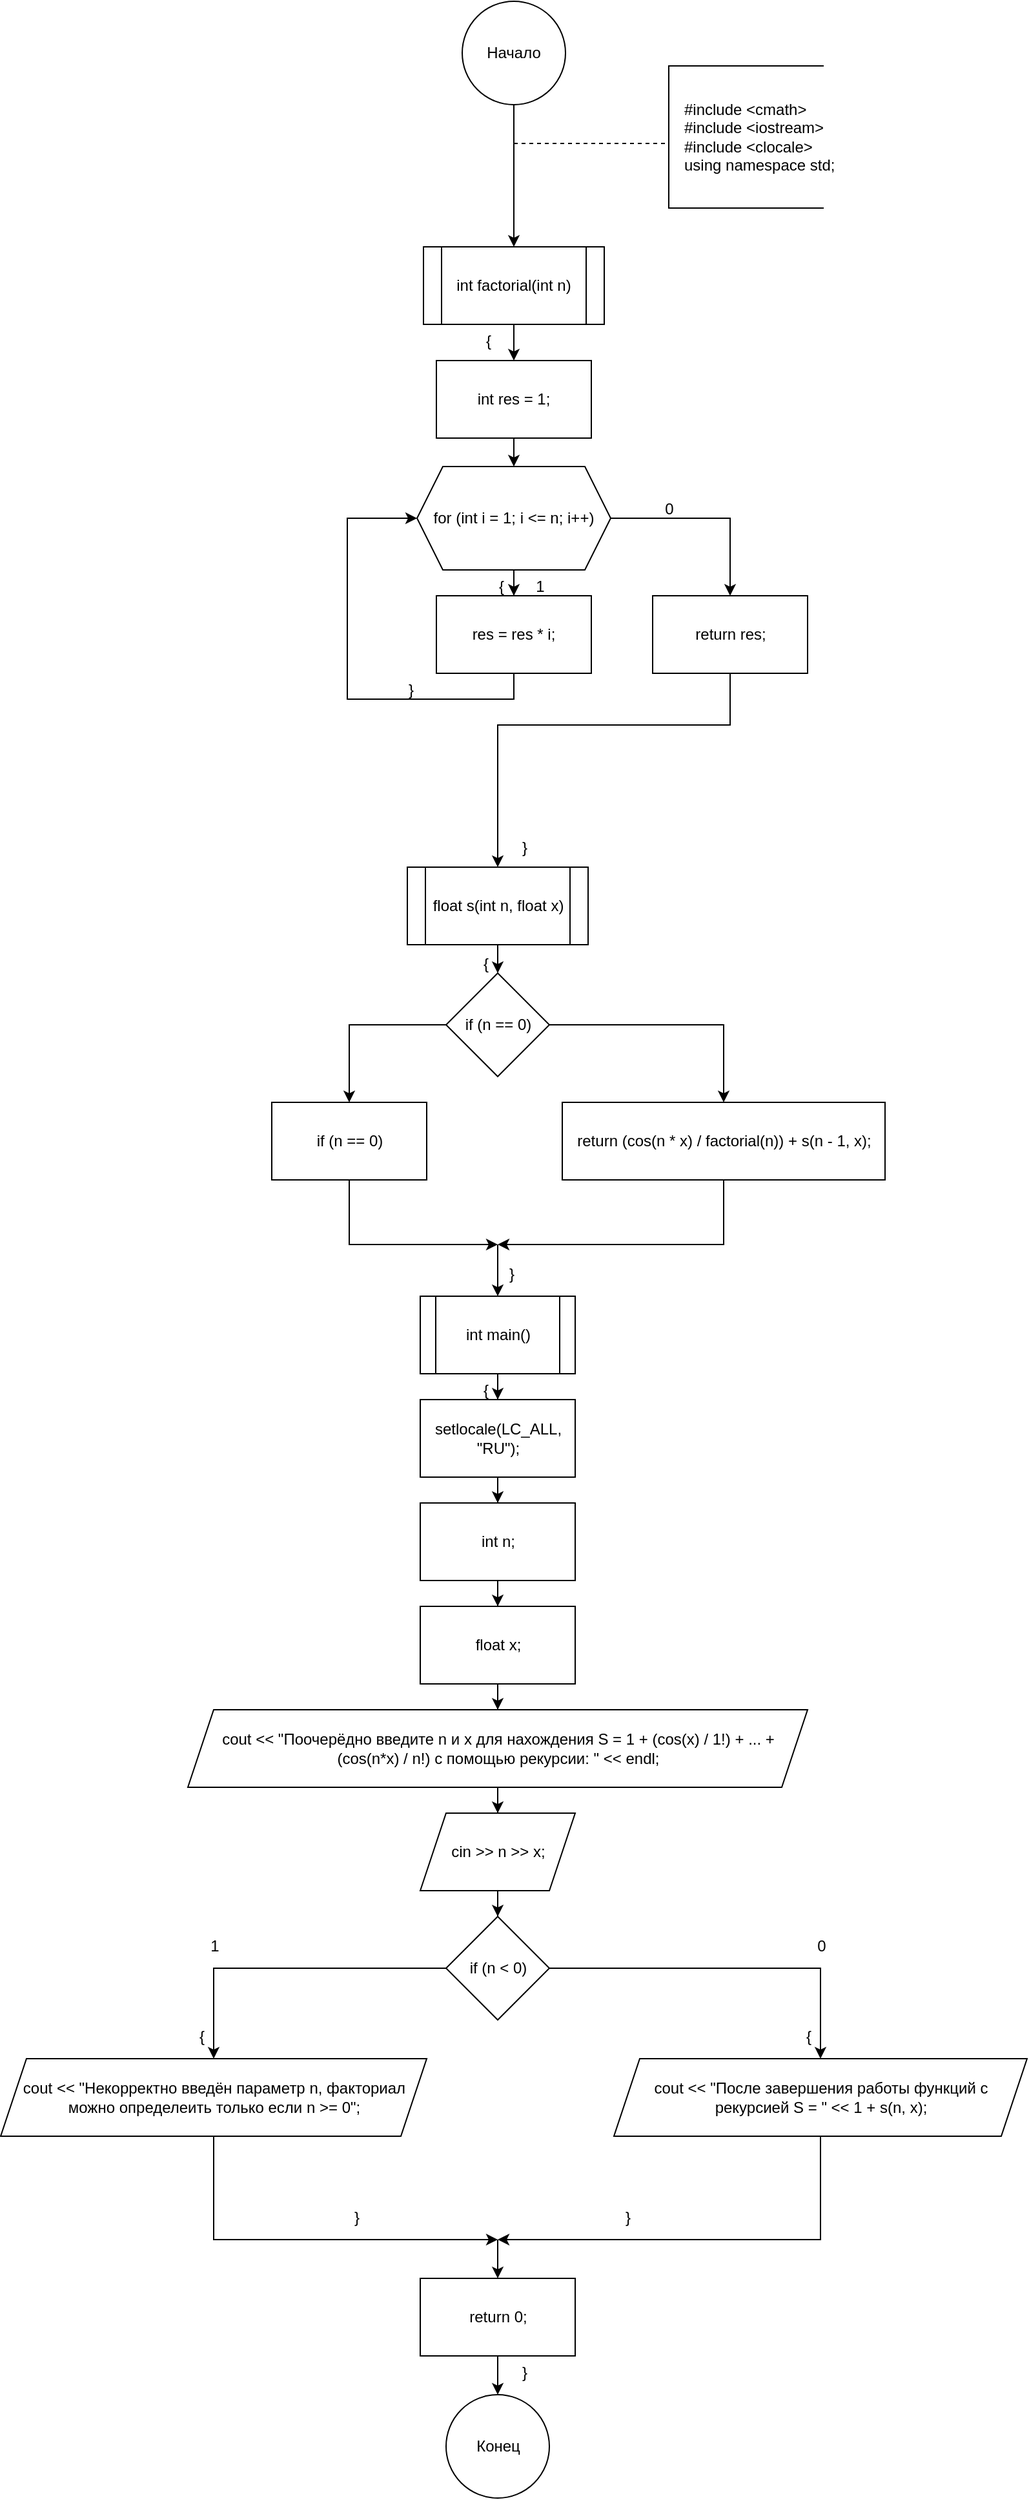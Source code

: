 <mxfile version="25.0.3">
  <diagram name="Страница — 1" id="lp9VnfLBmj4HYotBcLrf">
    <mxGraphModel dx="1284" dy="701" grid="1" gridSize="10" guides="1" tooltips="1" connect="1" arrows="1" fold="1" page="1" pageScale="1" pageWidth="827" pageHeight="1169" math="0" shadow="0">
      <root>
        <mxCell id="0" />
        <mxCell id="1" parent="0" />
        <mxCell id="vvqf3th2D5cChJPoauMC-3" style="edgeStyle=orthogonalEdgeStyle;rounded=0;orthogonalLoop=1;jettySize=auto;html=1;" parent="1" source="vvqf3th2D5cChJPoauMC-1" target="vvqf3th2D5cChJPoauMC-7" edge="1">
          <mxGeometry relative="1" as="geometry">
            <mxPoint x="410" y="220" as="targetPoint" />
          </mxGeometry>
        </mxCell>
        <mxCell id="vvqf3th2D5cChJPoauMC-1" value="Начало" style="ellipse;whiteSpace=wrap;html=1;aspect=fixed;" parent="1" vertex="1">
          <mxGeometry x="370" y="40" width="80" height="80" as="geometry" />
        </mxCell>
        <mxCell id="vvqf3th2D5cChJPoauMC-4" value="" style="endArrow=none;dashed=1;html=1;rounded=0;" parent="1" edge="1">
          <mxGeometry width="50" height="50" relative="1" as="geometry">
            <mxPoint x="410" y="150" as="sourcePoint" />
            <mxPoint x="530" y="150" as="targetPoint" />
          </mxGeometry>
        </mxCell>
        <mxCell id="vvqf3th2D5cChJPoauMC-5" value="" style="endArrow=none;html=1;rounded=0;" parent="1" edge="1">
          <mxGeometry width="50" height="50" relative="1" as="geometry">
            <mxPoint x="650" y="200" as="sourcePoint" />
            <mxPoint x="650" y="90" as="targetPoint" />
            <Array as="points">
              <mxPoint x="530" y="200" />
              <mxPoint x="530" y="90" />
            </Array>
          </mxGeometry>
        </mxCell>
        <mxCell id="vvqf3th2D5cChJPoauMC-6" value="#include &lt;cmath&gt;&#xa;#include &lt;iostream&gt;&#xa;#include &lt;clocale&gt;&#xa;using namespace std;" style="text;whiteSpace=wrap;" parent="1" vertex="1">
          <mxGeometry x="540" y="110" width="140" height="70" as="geometry" />
        </mxCell>
        <mxCell id="vvqf3th2D5cChJPoauMC-9" style="edgeStyle=orthogonalEdgeStyle;rounded=0;orthogonalLoop=1;jettySize=auto;html=1;" parent="1" source="vvqf3th2D5cChJPoauMC-7" target="so6eHlexY9PvJ19jEkvu-1" edge="1">
          <mxGeometry relative="1" as="geometry">
            <mxPoint x="410" y="320" as="targetPoint" />
          </mxGeometry>
        </mxCell>
        <mxCell id="vvqf3th2D5cChJPoauMC-7" value="int factorial(int n)" style="shape=process;whiteSpace=wrap;html=1;backgroundOutline=1;" parent="1" vertex="1">
          <mxGeometry x="340" y="230" width="140" height="60" as="geometry" />
        </mxCell>
        <mxCell id="vvqf3th2D5cChJPoauMC-16" value="{" style="text;html=1;align=center;verticalAlign=middle;resizable=0;points=[];autosize=1;strokeColor=none;fillColor=none;" parent="1" vertex="1">
          <mxGeometry x="375" y="288" width="30" height="30" as="geometry" />
        </mxCell>
        <mxCell id="vvqf3th2D5cChJPoauMC-28" style="edgeStyle=orthogonalEdgeStyle;rounded=0;orthogonalLoop=1;jettySize=auto;html=1;" parent="1" source="vvqf3th2D5cChJPoauMC-27" target="vvqf3th2D5cChJPoauMC-29" edge="1">
          <mxGeometry relative="1" as="geometry">
            <mxPoint x="397.5" y="852" as="targetPoint" />
          </mxGeometry>
        </mxCell>
        <mxCell id="vvqf3th2D5cChJPoauMC-27" value="float s(int n, float x)" style="shape=process;whiteSpace=wrap;html=1;backgroundOutline=1;" parent="1" vertex="1">
          <mxGeometry x="327.5" y="710" width="140" height="60" as="geometry" />
        </mxCell>
        <mxCell id="vvqf3th2D5cChJPoauMC-30" style="edgeStyle=orthogonalEdgeStyle;rounded=0;orthogonalLoop=1;jettySize=auto;html=1;" parent="1" source="vvqf3th2D5cChJPoauMC-29" target="vvqf3th2D5cChJPoauMC-31" edge="1">
          <mxGeometry relative="1" as="geometry">
            <mxPoint x="267.5" y="882" as="targetPoint" />
          </mxGeometry>
        </mxCell>
        <mxCell id="vvqf3th2D5cChJPoauMC-32" style="edgeStyle=orthogonalEdgeStyle;rounded=0;orthogonalLoop=1;jettySize=auto;html=1;" parent="1" source="vvqf3th2D5cChJPoauMC-29" target="vvqf3th2D5cChJPoauMC-33" edge="1">
          <mxGeometry relative="1" as="geometry">
            <mxPoint x="537.5" y="902" as="targetPoint" />
          </mxGeometry>
        </mxCell>
        <mxCell id="vvqf3th2D5cChJPoauMC-29" value="if (n == 0)" style="rhombus;whiteSpace=wrap;html=1;" parent="1" vertex="1">
          <mxGeometry x="357.5" y="792" width="80" height="80" as="geometry" />
        </mxCell>
        <mxCell id="vvqf3th2D5cChJPoauMC-34" style="edgeStyle=orthogonalEdgeStyle;rounded=0;orthogonalLoop=1;jettySize=auto;html=1;" parent="1" source="vvqf3th2D5cChJPoauMC-31" edge="1">
          <mxGeometry relative="1" as="geometry">
            <mxPoint x="397.5" y="1002" as="targetPoint" />
            <Array as="points">
              <mxPoint x="282.5" y="1002" />
            </Array>
          </mxGeometry>
        </mxCell>
        <mxCell id="vvqf3th2D5cChJPoauMC-31" value="if (n == 0)" style="rounded=0;whiteSpace=wrap;html=1;" parent="1" vertex="1">
          <mxGeometry x="222.5" y="892" width="120" height="60" as="geometry" />
        </mxCell>
        <mxCell id="vvqf3th2D5cChJPoauMC-35" style="edgeStyle=orthogonalEdgeStyle;rounded=0;orthogonalLoop=1;jettySize=auto;html=1;" parent="1" source="vvqf3th2D5cChJPoauMC-33" edge="1">
          <mxGeometry relative="1" as="geometry">
            <mxPoint x="397.5" y="1002" as="targetPoint" />
            <Array as="points">
              <mxPoint x="572.5" y="1002" />
            </Array>
          </mxGeometry>
        </mxCell>
        <mxCell id="vvqf3th2D5cChJPoauMC-33" value="return (cos(n * x) / factorial(n)) + s(n - 1, x);" style="rounded=0;whiteSpace=wrap;html=1;" parent="1" vertex="1">
          <mxGeometry x="447.5" y="892" width="250" height="60" as="geometry" />
        </mxCell>
        <mxCell id="vvqf3th2D5cChJPoauMC-36" value="" style="endArrow=classic;html=1;rounded=0;" parent="1" target="vvqf3th2D5cChJPoauMC-37" edge="1">
          <mxGeometry width="50" height="50" relative="1" as="geometry">
            <mxPoint x="397.5" y="1002" as="sourcePoint" />
            <mxPoint x="397.5" y="1082" as="targetPoint" />
          </mxGeometry>
        </mxCell>
        <mxCell id="vvqf3th2D5cChJPoauMC-38" style="edgeStyle=orthogonalEdgeStyle;rounded=0;orthogonalLoop=1;jettySize=auto;html=1;" parent="1" source="vvqf3th2D5cChJPoauMC-37" target="vvqf3th2D5cChJPoauMC-39" edge="1">
          <mxGeometry relative="1" as="geometry">
            <mxPoint x="397.5" y="1142" as="targetPoint" />
          </mxGeometry>
        </mxCell>
        <mxCell id="vvqf3th2D5cChJPoauMC-37" value="&lt;div&gt;int main()&lt;/div&gt;" style="shape=process;whiteSpace=wrap;html=1;backgroundOutline=1;" parent="1" vertex="1">
          <mxGeometry x="337.5" y="1042" width="120" height="60" as="geometry" />
        </mxCell>
        <mxCell id="vvqf3th2D5cChJPoauMC-40" style="edgeStyle=orthogonalEdgeStyle;rounded=0;orthogonalLoop=1;jettySize=auto;html=1;" parent="1" source="vvqf3th2D5cChJPoauMC-39" target="vvqf3th2D5cChJPoauMC-41" edge="1">
          <mxGeometry relative="1" as="geometry">
            <mxPoint x="397.5" y="1222" as="targetPoint" />
          </mxGeometry>
        </mxCell>
        <mxCell id="vvqf3th2D5cChJPoauMC-39" value="setlocale(LC_ALL, &quot;RU&quot;);" style="rounded=0;whiteSpace=wrap;html=1;" parent="1" vertex="1">
          <mxGeometry x="337.5" y="1122" width="120" height="60" as="geometry" />
        </mxCell>
        <mxCell id="vvqf3th2D5cChJPoauMC-42" style="edgeStyle=orthogonalEdgeStyle;rounded=0;orthogonalLoop=1;jettySize=auto;html=1;" parent="1" source="vvqf3th2D5cChJPoauMC-41" target="vvqf3th2D5cChJPoauMC-43" edge="1">
          <mxGeometry relative="1" as="geometry">
            <mxPoint x="397.5" y="1292" as="targetPoint" />
          </mxGeometry>
        </mxCell>
        <mxCell id="vvqf3th2D5cChJPoauMC-41" value="int n;" style="rounded=0;whiteSpace=wrap;html=1;" parent="1" vertex="1">
          <mxGeometry x="337.5" y="1202" width="120" height="60" as="geometry" />
        </mxCell>
        <mxCell id="vvqf3th2D5cChJPoauMC-44" style="edgeStyle=orthogonalEdgeStyle;rounded=0;orthogonalLoop=1;jettySize=auto;html=1;" parent="1" source="vvqf3th2D5cChJPoauMC-43" target="vvqf3th2D5cChJPoauMC-45" edge="1">
          <mxGeometry relative="1" as="geometry">
            <mxPoint x="397.5" y="1382" as="targetPoint" />
          </mxGeometry>
        </mxCell>
        <mxCell id="vvqf3th2D5cChJPoauMC-43" value="float x;" style="rounded=0;whiteSpace=wrap;html=1;" parent="1" vertex="1">
          <mxGeometry x="337.5" y="1282" width="120" height="60" as="geometry" />
        </mxCell>
        <mxCell id="vvqf3th2D5cChJPoauMC-46" style="edgeStyle=orthogonalEdgeStyle;rounded=0;orthogonalLoop=1;jettySize=auto;html=1;" parent="1" source="vvqf3th2D5cChJPoauMC-45" target="vvqf3th2D5cChJPoauMC-47" edge="1">
          <mxGeometry relative="1" as="geometry">
            <mxPoint x="397.5" y="1442" as="targetPoint" />
          </mxGeometry>
        </mxCell>
        <mxCell id="vvqf3th2D5cChJPoauMC-45" value="cout &amp;lt;&amp;lt; &quot;Поочерёдно введите n и x для нахождения S = 1 + (cos(x) / 1!) + ... + (cos(n*x) / n!) с помощью рекурсии: &quot; &amp;lt;&amp;lt; endl;" style="shape=parallelogram;perimeter=parallelogramPerimeter;whiteSpace=wrap;html=1;fixedSize=1;" parent="1" vertex="1">
          <mxGeometry x="157.5" y="1362" width="480" height="60" as="geometry" />
        </mxCell>
        <mxCell id="vvqf3th2D5cChJPoauMC-48" style="edgeStyle=orthogonalEdgeStyle;rounded=0;orthogonalLoop=1;jettySize=auto;html=1;" parent="1" source="vvqf3th2D5cChJPoauMC-47" target="vvqf3th2D5cChJPoauMC-49" edge="1">
          <mxGeometry relative="1" as="geometry">
            <mxPoint x="397.5" y="1532" as="targetPoint" />
          </mxGeometry>
        </mxCell>
        <mxCell id="vvqf3th2D5cChJPoauMC-47" value="cin &amp;gt;&amp;gt; n &amp;gt;&amp;gt; x;" style="shape=parallelogram;perimeter=parallelogramPerimeter;whiteSpace=wrap;html=1;fixedSize=1;" parent="1" vertex="1">
          <mxGeometry x="337.5" y="1442" width="120" height="60" as="geometry" />
        </mxCell>
        <mxCell id="vvqf3th2D5cChJPoauMC-50" style="edgeStyle=orthogonalEdgeStyle;rounded=0;orthogonalLoop=1;jettySize=auto;html=1;" parent="1" source="vvqf3th2D5cChJPoauMC-49" target="vvqf3th2D5cChJPoauMC-51" edge="1">
          <mxGeometry relative="1" as="geometry">
            <mxPoint x="277.5" y="1612" as="targetPoint" />
          </mxGeometry>
        </mxCell>
        <mxCell id="vvqf3th2D5cChJPoauMC-52" style="edgeStyle=orthogonalEdgeStyle;rounded=0;orthogonalLoop=1;jettySize=auto;html=1;" parent="1" source="vvqf3th2D5cChJPoauMC-49" target="vvqf3th2D5cChJPoauMC-53" edge="1">
          <mxGeometry relative="1" as="geometry">
            <mxPoint x="637.5" y="1652" as="targetPoint" />
          </mxGeometry>
        </mxCell>
        <mxCell id="vvqf3th2D5cChJPoauMC-49" value="if (n &amp;lt; 0)" style="rhombus;whiteSpace=wrap;html=1;" parent="1" vertex="1">
          <mxGeometry x="357.5" y="1522" width="80" height="80" as="geometry" />
        </mxCell>
        <mxCell id="vvqf3th2D5cChJPoauMC-55" style="edgeStyle=orthogonalEdgeStyle;rounded=0;orthogonalLoop=1;jettySize=auto;html=1;" parent="1" source="vvqf3th2D5cChJPoauMC-51" edge="1">
          <mxGeometry relative="1" as="geometry">
            <mxPoint x="397.5" y="1772" as="targetPoint" />
            <Array as="points">
              <mxPoint x="177.5" y="1772" />
            </Array>
          </mxGeometry>
        </mxCell>
        <mxCell id="vvqf3th2D5cChJPoauMC-51" value="cout &amp;lt;&amp;lt; &quot;Некорректно введён параметр n, факториал можно определеить только если n &amp;gt;= 0&quot;;" style="shape=parallelogram;perimeter=parallelogramPerimeter;whiteSpace=wrap;html=1;fixedSize=1;" parent="1" vertex="1">
          <mxGeometry x="12.5" y="1632" width="330" height="60" as="geometry" />
        </mxCell>
        <mxCell id="vvqf3th2D5cChJPoauMC-54" style="edgeStyle=orthogonalEdgeStyle;rounded=0;orthogonalLoop=1;jettySize=auto;html=1;" parent="1" source="vvqf3th2D5cChJPoauMC-53" edge="1">
          <mxGeometry relative="1" as="geometry">
            <mxPoint x="397.5" y="1772" as="targetPoint" />
            <Array as="points">
              <mxPoint x="647.5" y="1772" />
            </Array>
          </mxGeometry>
        </mxCell>
        <mxCell id="vvqf3th2D5cChJPoauMC-53" value="cout &amp;lt;&amp;lt; &quot;После завершения работы функций с рекурсией S = &quot; &amp;lt;&amp;lt; 1 + s(n, x);" style="shape=parallelogram;perimeter=parallelogramPerimeter;whiteSpace=wrap;html=1;fixedSize=1;" parent="1" vertex="1">
          <mxGeometry x="487.5" y="1632" width="320" height="60" as="geometry" />
        </mxCell>
        <mxCell id="vvqf3th2D5cChJPoauMC-57" value="" style="endArrow=classic;html=1;rounded=0;" parent="1" target="vvqf3th2D5cChJPoauMC-58" edge="1">
          <mxGeometry width="50" height="50" relative="1" as="geometry">
            <mxPoint x="397.5" y="1772" as="sourcePoint" />
            <mxPoint x="397.5" y="1842" as="targetPoint" />
          </mxGeometry>
        </mxCell>
        <mxCell id="vvqf3th2D5cChJPoauMC-59" style="edgeStyle=orthogonalEdgeStyle;rounded=0;orthogonalLoop=1;jettySize=auto;html=1;" parent="1" source="vvqf3th2D5cChJPoauMC-58" target="vvqf3th2D5cChJPoauMC-61" edge="1">
          <mxGeometry relative="1" as="geometry">
            <mxPoint x="397.5" y="1892" as="targetPoint" />
          </mxGeometry>
        </mxCell>
        <mxCell id="vvqf3th2D5cChJPoauMC-58" value="return 0;" style="rounded=0;whiteSpace=wrap;html=1;" parent="1" vertex="1">
          <mxGeometry x="337.5" y="1802" width="120" height="60" as="geometry" />
        </mxCell>
        <mxCell id="vvqf3th2D5cChJPoauMC-61" value="Конец" style="ellipse;whiteSpace=wrap;html=1;aspect=fixed;" parent="1" vertex="1">
          <mxGeometry x="357.5" y="1892" width="80" height="80" as="geometry" />
        </mxCell>
        <mxCell id="vvqf3th2D5cChJPoauMC-63" value="1" style="text;html=1;align=center;verticalAlign=middle;resizable=0;points=[];autosize=1;strokeColor=none;fillColor=none;" parent="1" vertex="1">
          <mxGeometry x="162.5" y="1530" width="30" height="30" as="geometry" />
        </mxCell>
        <mxCell id="vvqf3th2D5cChJPoauMC-64" value="0" style="text;html=1;align=center;verticalAlign=middle;resizable=0;points=[];autosize=1;strokeColor=none;fillColor=none;" parent="1" vertex="1">
          <mxGeometry x="632.5" y="1530" width="30" height="30" as="geometry" />
        </mxCell>
        <mxCell id="vvqf3th2D5cChJPoauMC-65" value="{" style="text;html=1;align=center;verticalAlign=middle;resizable=0;points=[];autosize=1;strokeColor=none;fillColor=none;" parent="1" vertex="1">
          <mxGeometry x="152.5" y="1600" width="30" height="30" as="geometry" />
        </mxCell>
        <mxCell id="vvqf3th2D5cChJPoauMC-66" value="{" style="text;html=1;align=center;verticalAlign=middle;resizable=0;points=[];autosize=1;strokeColor=none;fillColor=none;" parent="1" vertex="1">
          <mxGeometry x="622.5" y="1600" width="30" height="30" as="geometry" />
        </mxCell>
        <mxCell id="vvqf3th2D5cChJPoauMC-67" value="}" style="text;html=1;align=center;verticalAlign=middle;resizable=0;points=[];autosize=1;strokeColor=none;fillColor=none;" parent="1" vertex="1">
          <mxGeometry x="482.5" y="1740" width="30" height="30" as="geometry" />
        </mxCell>
        <mxCell id="vvqf3th2D5cChJPoauMC-68" value="}" style="text;html=1;align=center;verticalAlign=middle;resizable=0;points=[];autosize=1;strokeColor=none;fillColor=none;" parent="1" vertex="1">
          <mxGeometry x="272.5" y="1740" width="30" height="30" as="geometry" />
        </mxCell>
        <mxCell id="vvqf3th2D5cChJPoauMC-69" value="{" style="text;html=1;align=center;verticalAlign=middle;resizable=0;points=[];autosize=1;strokeColor=none;fillColor=none;" parent="1" vertex="1">
          <mxGeometry x="372.5" y="1100" width="30" height="30" as="geometry" />
        </mxCell>
        <mxCell id="vvqf3th2D5cChJPoauMC-70" value="}" style="text;html=1;align=center;verticalAlign=middle;resizable=0;points=[];autosize=1;strokeColor=none;fillColor=none;" parent="1" vertex="1">
          <mxGeometry x="402.5" y="1860" width="30" height="30" as="geometry" />
        </mxCell>
        <mxCell id="vvqf3th2D5cChJPoauMC-71" value="}" style="text;html=1;align=center;verticalAlign=middle;resizable=0;points=[];autosize=1;strokeColor=none;fillColor=none;" parent="1" vertex="1">
          <mxGeometry x="392.5" y="1010" width="30" height="30" as="geometry" />
        </mxCell>
        <mxCell id="vvqf3th2D5cChJPoauMC-72" value="{" style="text;html=1;align=center;verticalAlign=middle;resizable=0;points=[];autosize=1;strokeColor=none;fillColor=none;" parent="1" vertex="1">
          <mxGeometry x="372.5" y="770" width="30" height="30" as="geometry" />
        </mxCell>
        <mxCell id="vvqf3th2D5cChJPoauMC-73" value="}" style="text;html=1;align=center;verticalAlign=middle;resizable=0;points=[];autosize=1;strokeColor=none;fillColor=none;" parent="1" vertex="1">
          <mxGeometry x="402.5" y="680" width="30" height="30" as="geometry" />
        </mxCell>
        <mxCell id="so6eHlexY9PvJ19jEkvu-2" style="edgeStyle=orthogonalEdgeStyle;rounded=0;orthogonalLoop=1;jettySize=auto;html=1;" edge="1" parent="1" source="so6eHlexY9PvJ19jEkvu-1" target="so6eHlexY9PvJ19jEkvu-3">
          <mxGeometry relative="1" as="geometry">
            <mxPoint x="410" y="400" as="targetPoint" />
          </mxGeometry>
        </mxCell>
        <mxCell id="so6eHlexY9PvJ19jEkvu-1" value="int res = 1;" style="rounded=0;whiteSpace=wrap;html=1;" vertex="1" parent="1">
          <mxGeometry x="350" y="318" width="120" height="60" as="geometry" />
        </mxCell>
        <mxCell id="so6eHlexY9PvJ19jEkvu-4" style="edgeStyle=orthogonalEdgeStyle;rounded=0;orthogonalLoop=1;jettySize=auto;html=1;" edge="1" parent="1" source="so6eHlexY9PvJ19jEkvu-3" target="so6eHlexY9PvJ19jEkvu-5">
          <mxGeometry relative="1" as="geometry">
            <mxPoint x="410" y="520" as="targetPoint" />
          </mxGeometry>
        </mxCell>
        <mxCell id="so6eHlexY9PvJ19jEkvu-7" style="edgeStyle=orthogonalEdgeStyle;rounded=0;orthogonalLoop=1;jettySize=auto;html=1;" edge="1" parent="1" source="so6eHlexY9PvJ19jEkvu-3" target="so6eHlexY9PvJ19jEkvu-8">
          <mxGeometry relative="1" as="geometry">
            <mxPoint x="560" y="540" as="targetPoint" />
          </mxGeometry>
        </mxCell>
        <mxCell id="so6eHlexY9PvJ19jEkvu-3" value="for (int i = 1; i &amp;lt;= n; i++)" style="shape=hexagon;perimeter=hexagonPerimeter2;whiteSpace=wrap;html=1;fixedSize=1;" vertex="1" parent="1">
          <mxGeometry x="335" y="400" width="150" height="80" as="geometry" />
        </mxCell>
        <mxCell id="so6eHlexY9PvJ19jEkvu-6" style="edgeStyle=orthogonalEdgeStyle;rounded=0;orthogonalLoop=1;jettySize=auto;html=1;entryX=0;entryY=0.5;entryDx=0;entryDy=0;" edge="1" parent="1" source="so6eHlexY9PvJ19jEkvu-5" target="so6eHlexY9PvJ19jEkvu-3">
          <mxGeometry relative="1" as="geometry">
            <mxPoint x="280" y="440" as="targetPoint" />
            <Array as="points">
              <mxPoint x="410" y="580" />
              <mxPoint x="281" y="580" />
              <mxPoint x="281" y="440" />
            </Array>
          </mxGeometry>
        </mxCell>
        <mxCell id="so6eHlexY9PvJ19jEkvu-5" value="res = res * i;" style="rounded=0;whiteSpace=wrap;html=1;" vertex="1" parent="1">
          <mxGeometry x="350" y="500" width="120" height="60" as="geometry" />
        </mxCell>
        <mxCell id="so6eHlexY9PvJ19jEkvu-18" style="edgeStyle=orthogonalEdgeStyle;rounded=0;orthogonalLoop=1;jettySize=auto;html=1;entryX=0.5;entryY=0;entryDx=0;entryDy=0;" edge="1" parent="1" source="so6eHlexY9PvJ19jEkvu-8" target="vvqf3th2D5cChJPoauMC-27">
          <mxGeometry relative="1" as="geometry">
            <Array as="points">
              <mxPoint x="578" y="600" />
              <mxPoint x="398" y="600" />
            </Array>
          </mxGeometry>
        </mxCell>
        <mxCell id="so6eHlexY9PvJ19jEkvu-8" value="return res;" style="rounded=0;whiteSpace=wrap;html=1;" vertex="1" parent="1">
          <mxGeometry x="517.5" y="500" width="120" height="60" as="geometry" />
        </mxCell>
        <mxCell id="so6eHlexY9PvJ19jEkvu-10" value="{" style="text;html=1;align=center;verticalAlign=middle;resizable=0;points=[];autosize=1;strokeColor=none;fillColor=none;" vertex="1" parent="1">
          <mxGeometry x="385" y="478" width="30" height="30" as="geometry" />
        </mxCell>
        <mxCell id="so6eHlexY9PvJ19jEkvu-11" value="1" style="text;html=1;align=center;verticalAlign=middle;resizable=0;points=[];autosize=1;strokeColor=none;fillColor=none;" vertex="1" parent="1">
          <mxGeometry x="415" y="478" width="30" height="30" as="geometry" />
        </mxCell>
        <mxCell id="so6eHlexY9PvJ19jEkvu-12" value="0" style="text;html=1;align=center;verticalAlign=middle;resizable=0;points=[];autosize=1;strokeColor=none;fillColor=none;" vertex="1" parent="1">
          <mxGeometry x="515" y="418" width="30" height="30" as="geometry" />
        </mxCell>
        <mxCell id="so6eHlexY9PvJ19jEkvu-13" value="}" style="text;html=1;align=center;verticalAlign=middle;resizable=0;points=[];autosize=1;strokeColor=none;fillColor=none;" vertex="1" parent="1">
          <mxGeometry x="315" y="558" width="30" height="30" as="geometry" />
        </mxCell>
      </root>
    </mxGraphModel>
  </diagram>
</mxfile>
